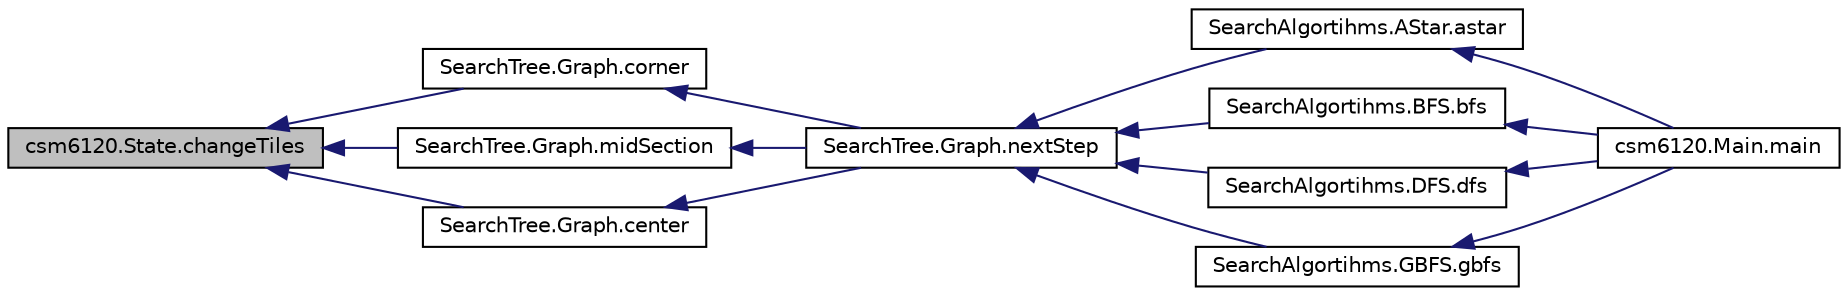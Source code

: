 digraph "csm6120.State.changeTiles"
{
  edge [fontname="Helvetica",fontsize="10",labelfontname="Helvetica",labelfontsize="10"];
  node [fontname="Helvetica",fontsize="10",shape=record];
  rankdir="LR";
  Node1 [label="csm6120.State.changeTiles",height=0.2,width=0.4,color="black", fillcolor="grey75", style="filled", fontcolor="black"];
  Node1 -> Node2 [dir="back",color="midnightblue",fontsize="10",style="solid"];
  Node2 [label="SearchTree.Graph.corner",height=0.2,width=0.4,color="black", fillcolor="white", style="filled",URL="$class_search_tree_1_1_graph.html#a71a61c7ed6038292be2253d41e012063"];
  Node2 -> Node3 [dir="back",color="midnightblue",fontsize="10",style="solid"];
  Node3 [label="SearchTree.Graph.nextStep",height=0.2,width=0.4,color="black", fillcolor="white", style="filled",URL="$class_search_tree_1_1_graph.html#aabc4a4719795df1969dd25a6db1739b9"];
  Node3 -> Node4 [dir="back",color="midnightblue",fontsize="10",style="solid"];
  Node4 [label="SearchAlgortihms.AStar.astar",height=0.2,width=0.4,color="black", fillcolor="white", style="filled",URL="$class_search_algortihms_1_1_a_star.html#a95cd91ef8cb13d69296a56dbab2989a2"];
  Node4 -> Node5 [dir="back",color="midnightblue",fontsize="10",style="solid"];
  Node5 [label="csm6120.Main.main",height=0.2,width=0.4,color="black", fillcolor="white", style="filled",URL="$classcsm6120_1_1_main.html#adf9387261bc1d579e1bc95f836d164f5"];
  Node3 -> Node6 [dir="back",color="midnightblue",fontsize="10",style="solid"];
  Node6 [label="SearchAlgortihms.BFS.bfs",height=0.2,width=0.4,color="black", fillcolor="white", style="filled",URL="$class_search_algortihms_1_1_b_f_s.html#ab7f2a687215a97dc1862ed8000b0b4b3"];
  Node6 -> Node5 [dir="back",color="midnightblue",fontsize="10",style="solid"];
  Node3 -> Node7 [dir="back",color="midnightblue",fontsize="10",style="solid"];
  Node7 [label="SearchAlgortihms.DFS.dfs",height=0.2,width=0.4,color="black", fillcolor="white", style="filled",URL="$class_search_algortihms_1_1_d_f_s.html#a4963da0c8eb1430d79f8bdf58f63eaef"];
  Node7 -> Node5 [dir="back",color="midnightblue",fontsize="10",style="solid"];
  Node3 -> Node8 [dir="back",color="midnightblue",fontsize="10",style="solid"];
  Node8 [label="SearchAlgortihms.GBFS.gbfs",height=0.2,width=0.4,color="black", fillcolor="white", style="filled",URL="$class_search_algortihms_1_1_g_b_f_s.html#a9222a29ccd2c4f7cdc3cb23ba0a8d50b"];
  Node8 -> Node5 [dir="back",color="midnightblue",fontsize="10",style="solid"];
  Node1 -> Node9 [dir="back",color="midnightblue",fontsize="10",style="solid"];
  Node9 [label="SearchTree.Graph.midSection",height=0.2,width=0.4,color="black", fillcolor="white", style="filled",URL="$class_search_tree_1_1_graph.html#a438e21a85d03906d9b7584ee82e796f6"];
  Node9 -> Node3 [dir="back",color="midnightblue",fontsize="10",style="solid"];
  Node1 -> Node10 [dir="back",color="midnightblue",fontsize="10",style="solid"];
  Node10 [label="SearchTree.Graph.center",height=0.2,width=0.4,color="black", fillcolor="white", style="filled",URL="$class_search_tree_1_1_graph.html#af2507d636316785e23744e22020fd1f1"];
  Node10 -> Node3 [dir="back",color="midnightblue",fontsize="10",style="solid"];
}
